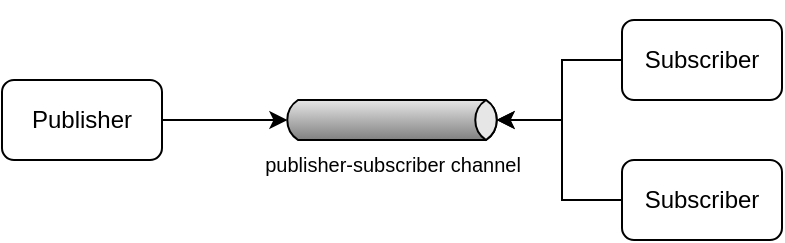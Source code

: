 <mxfile version="12.5.8" type="device"><diagram id="llTrIpw7J-Me-vaw4mT9" name="Page-1"><mxGraphModel dx="723" dy="373" grid="1" gridSize="10" guides="1" tooltips="1" connect="1" arrows="1" fold="1" page="1" pageScale="1" pageWidth="827" pageHeight="1169" math="0" shadow="0"><root><mxCell id="0"/><mxCell id="1" parent="0"/><mxCell id="jg1rFgQZh2tjoAimLhCz-15" style="edgeStyle=orthogonalEdgeStyle;rounded=0;orthogonalLoop=1;jettySize=auto;html=1;exitX=1;exitY=0.5;exitDx=0;exitDy=0;entryX=0;entryY=0.5;entryDx=2.7;entryDy=0;entryPerimeter=0;fontColor=#000000;" edge="1" parent="1" source="jg1rFgQZh2tjoAimLhCz-1" target="jg1rFgQZh2tjoAimLhCz-3"><mxGeometry relative="1" as="geometry"/></mxCell><mxCell id="jg1rFgQZh2tjoAimLhCz-1" value="Publisher" style="rounded=1;whiteSpace=wrap;html=1;" vertex="1" parent="1"><mxGeometry x="110" y="110" width="80" height="40" as="geometry"/></mxCell><mxCell id="jg1rFgQZh2tjoAimLhCz-3" value="&lt;font style=&quot;font-size: 10px&quot;&gt;publisher-subscriber channel&lt;/font&gt;" style="strokeWidth=1;outlineConnect=0;dashed=0;align=center;html=1;fontSize=8;shape=mxgraph.eip.messageChannel;verticalLabelPosition=bottom;labelBackgroundColor=#ffffff;verticalAlign=top;" vertex="1" parent="1"><mxGeometry x="250" y="120" width="110" height="20" as="geometry"/></mxCell><mxCell id="jg1rFgQZh2tjoAimLhCz-20" style="edgeStyle=orthogonalEdgeStyle;rounded=0;orthogonalLoop=1;jettySize=auto;html=1;exitX=0;exitY=0.5;exitDx=0;exitDy=0;entryX=1;entryY=0.5;entryDx=-2.7;entryDy=0;entryPerimeter=0;fontColor=#000000;" edge="1" parent="1" source="jg1rFgQZh2tjoAimLhCz-8" target="jg1rFgQZh2tjoAimLhCz-3"><mxGeometry relative="1" as="geometry"/></mxCell><mxCell id="jg1rFgQZh2tjoAimLhCz-8" value="Subscriber" style="rounded=1;whiteSpace=wrap;html=1;" vertex="1" parent="1"><mxGeometry x="420" y="80" width="80" height="40" as="geometry"/></mxCell><mxCell id="jg1rFgQZh2tjoAimLhCz-13" value="" style="shape=image;html=1;verticalAlign=top;verticalLabelPosition=bottom;labelBackgroundColor=#ffffff;imageAspect=0;aspect=fixed;image=https://cdn1.iconfinder.com/data/icons/hawcons/32/699049-icon-6-mail-envelope-closed-128.png;fontColor=#000000;imageBackground=none;imageBorder=none;" vertex="1" parent="1"><mxGeometry x="390" y="140" width="30" height="30" as="geometry"/></mxCell><mxCell id="jg1rFgQZh2tjoAimLhCz-19" style="edgeStyle=orthogonalEdgeStyle;rounded=0;orthogonalLoop=1;jettySize=auto;html=1;exitX=0;exitY=0.5;exitDx=0;exitDy=0;entryX=1;entryY=0.5;entryDx=-2.7;entryDy=0;entryPerimeter=0;fontColor=#000000;" edge="1" parent="1" source="jg1rFgQZh2tjoAimLhCz-14" target="jg1rFgQZh2tjoAimLhCz-3"><mxGeometry relative="1" as="geometry"><Array as="points"><mxPoint x="390" y="170"/><mxPoint x="390" y="130"/></Array></mxGeometry></mxCell><mxCell id="jg1rFgQZh2tjoAimLhCz-14" value="Subscriber" style="rounded=1;whiteSpace=wrap;html=1;" vertex="1" parent="1"><mxGeometry x="420" y="150" width="80" height="40" as="geometry"/></mxCell><mxCell id="jg1rFgQZh2tjoAimLhCz-21" value="" style="shape=image;html=1;verticalAlign=top;verticalLabelPosition=bottom;labelBackgroundColor=#ffffff;imageAspect=0;aspect=fixed;image=https://cdn1.iconfinder.com/data/icons/hawcons/32/699049-icon-6-mail-envelope-closed-128.png;fontColor=#000000;imageBackground=none;imageBorder=none;" vertex="1" parent="1"><mxGeometry x="390" y="70" width="30" height="30" as="geometry"/></mxCell><mxCell id="jg1rFgQZh2tjoAimLhCz-22" value="" style="shape=image;html=1;verticalAlign=top;verticalLabelPosition=bottom;labelBackgroundColor=#ffffff;imageAspect=0;aspect=fixed;image=https://cdn1.iconfinder.com/data/icons/hawcons/32/699049-icon-6-mail-envelope-closed-128.png;fontColor=#000000;imageBackground=none;imageBorder=none;" vertex="1" parent="1"><mxGeometry x="200" y="100" width="30" height="30" as="geometry"/></mxCell></root></mxGraphModel></diagram></mxfile>